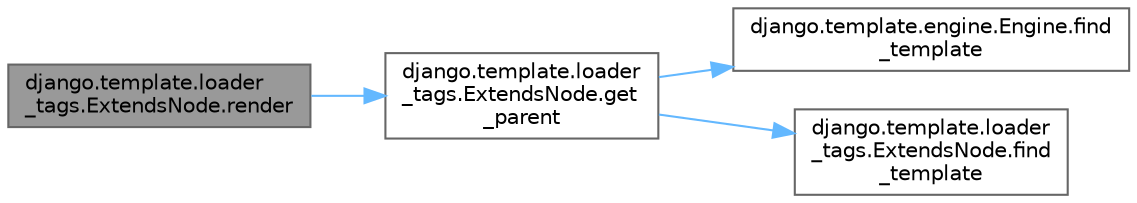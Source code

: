 digraph "django.template.loader_tags.ExtendsNode.render"
{
 // LATEX_PDF_SIZE
  bgcolor="transparent";
  edge [fontname=Helvetica,fontsize=10,labelfontname=Helvetica,labelfontsize=10];
  node [fontname=Helvetica,fontsize=10,shape=box,height=0.2,width=0.4];
  rankdir="LR";
  Node1 [id="Node000001",label="django.template.loader\l_tags.ExtendsNode.render",height=0.2,width=0.4,color="gray40", fillcolor="grey60", style="filled", fontcolor="black",tooltip=" "];
  Node1 -> Node2 [id="edge1_Node000001_Node000002",color="steelblue1",style="solid",tooltip=" "];
  Node2 [id="Node000002",label="django.template.loader\l_tags.ExtendsNode.get\l_parent",height=0.2,width=0.4,color="grey40", fillcolor="white", style="filled",URL="$classdjango_1_1template_1_1loader__tags_1_1_extends_node.html#a8ea177282bbdc77b0c131bfac795605d",tooltip=" "];
  Node2 -> Node3 [id="edge2_Node000002_Node000003",color="steelblue1",style="solid",tooltip=" "];
  Node3 [id="Node000003",label="django.template.engine.Engine.find\l_template",height=0.2,width=0.4,color="grey40", fillcolor="white", style="filled",URL="$classdjango_1_1template_1_1engine_1_1_engine.html#a9ed50ea9e998aa3c1b023cf56e41054b",tooltip=" "];
  Node2 -> Node4 [id="edge3_Node000002_Node000004",color="steelblue1",style="solid",tooltip=" "];
  Node4 [id="Node000004",label="django.template.loader\l_tags.ExtendsNode.find\l_template",height=0.2,width=0.4,color="grey40", fillcolor="white", style="filled",URL="$classdjango_1_1template_1_1loader__tags_1_1_extends_node.html#a07dafc6574a724ab52567aed9d2cb268",tooltip=" "];
}
